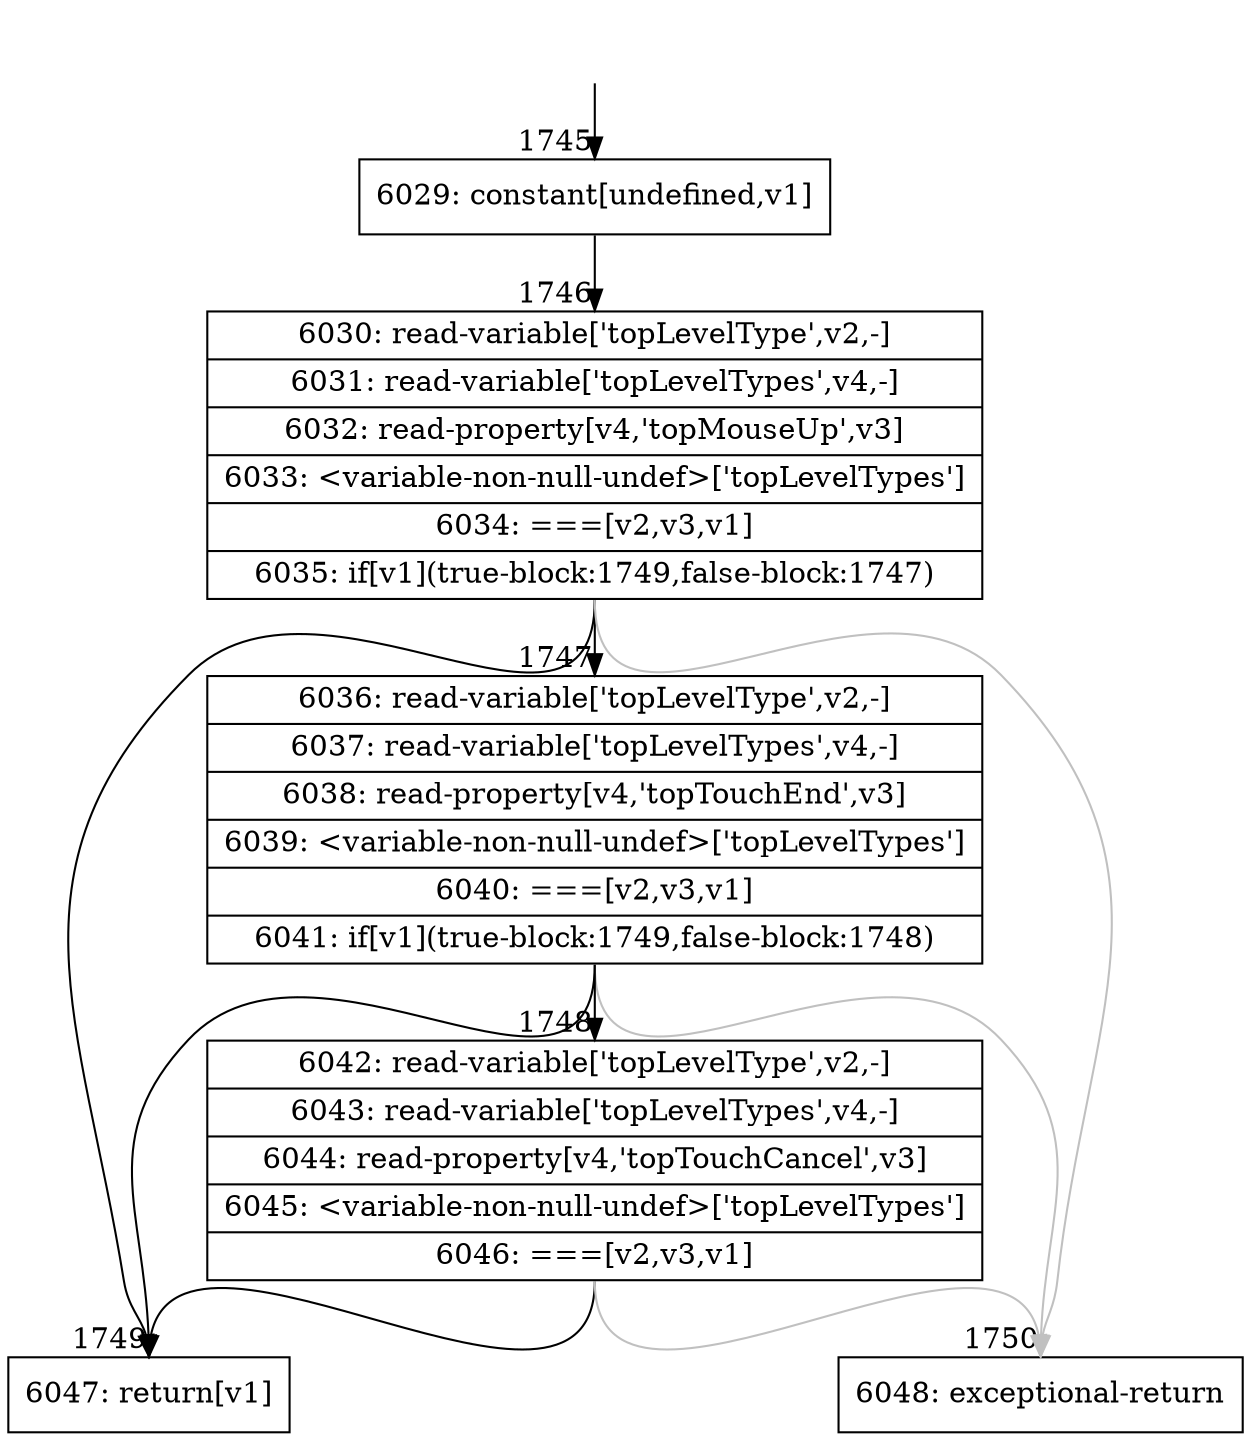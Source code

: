 digraph {
rankdir="TD"
BB_entry116[shape=none,label=""];
BB_entry116 -> BB1745 [tailport=s, headport=n, headlabel="    1745"]
BB1745 [shape=record label="{6029: constant[undefined,v1]}" ] 
BB1745 -> BB1746 [tailport=s, headport=n, headlabel="      1746"]
BB1746 [shape=record label="{6030: read-variable['topLevelType',v2,-]|6031: read-variable['topLevelTypes',v4,-]|6032: read-property[v4,'topMouseUp',v3]|6033: \<variable-non-null-undef\>['topLevelTypes']|6034: ===[v2,v3,v1]|6035: if[v1](true-block:1749,false-block:1747)}" ] 
BB1746 -> BB1749 [tailport=s, headport=n, headlabel="      1749"]
BB1746 -> BB1747 [tailport=s, headport=n, headlabel="      1747"]
BB1746 -> BB1750 [tailport=s, headport=n, color=gray, headlabel="      1750"]
BB1747 [shape=record label="{6036: read-variable['topLevelType',v2,-]|6037: read-variable['topLevelTypes',v4,-]|6038: read-property[v4,'topTouchEnd',v3]|6039: \<variable-non-null-undef\>['topLevelTypes']|6040: ===[v2,v3,v1]|6041: if[v1](true-block:1749,false-block:1748)}" ] 
BB1747 -> BB1749 [tailport=s, headport=n]
BB1747 -> BB1748 [tailport=s, headport=n, headlabel="      1748"]
BB1747 -> BB1750 [tailport=s, headport=n, color=gray]
BB1748 [shape=record label="{6042: read-variable['topLevelType',v2,-]|6043: read-variable['topLevelTypes',v4,-]|6044: read-property[v4,'topTouchCancel',v3]|6045: \<variable-non-null-undef\>['topLevelTypes']|6046: ===[v2,v3,v1]}" ] 
BB1748 -> BB1749 [tailport=s, headport=n]
BB1748 -> BB1750 [tailport=s, headport=n, color=gray]
BB1749 [shape=record label="{6047: return[v1]}" ] 
BB1750 [shape=record label="{6048: exceptional-return}" ] 
//#$~ 3232
}
